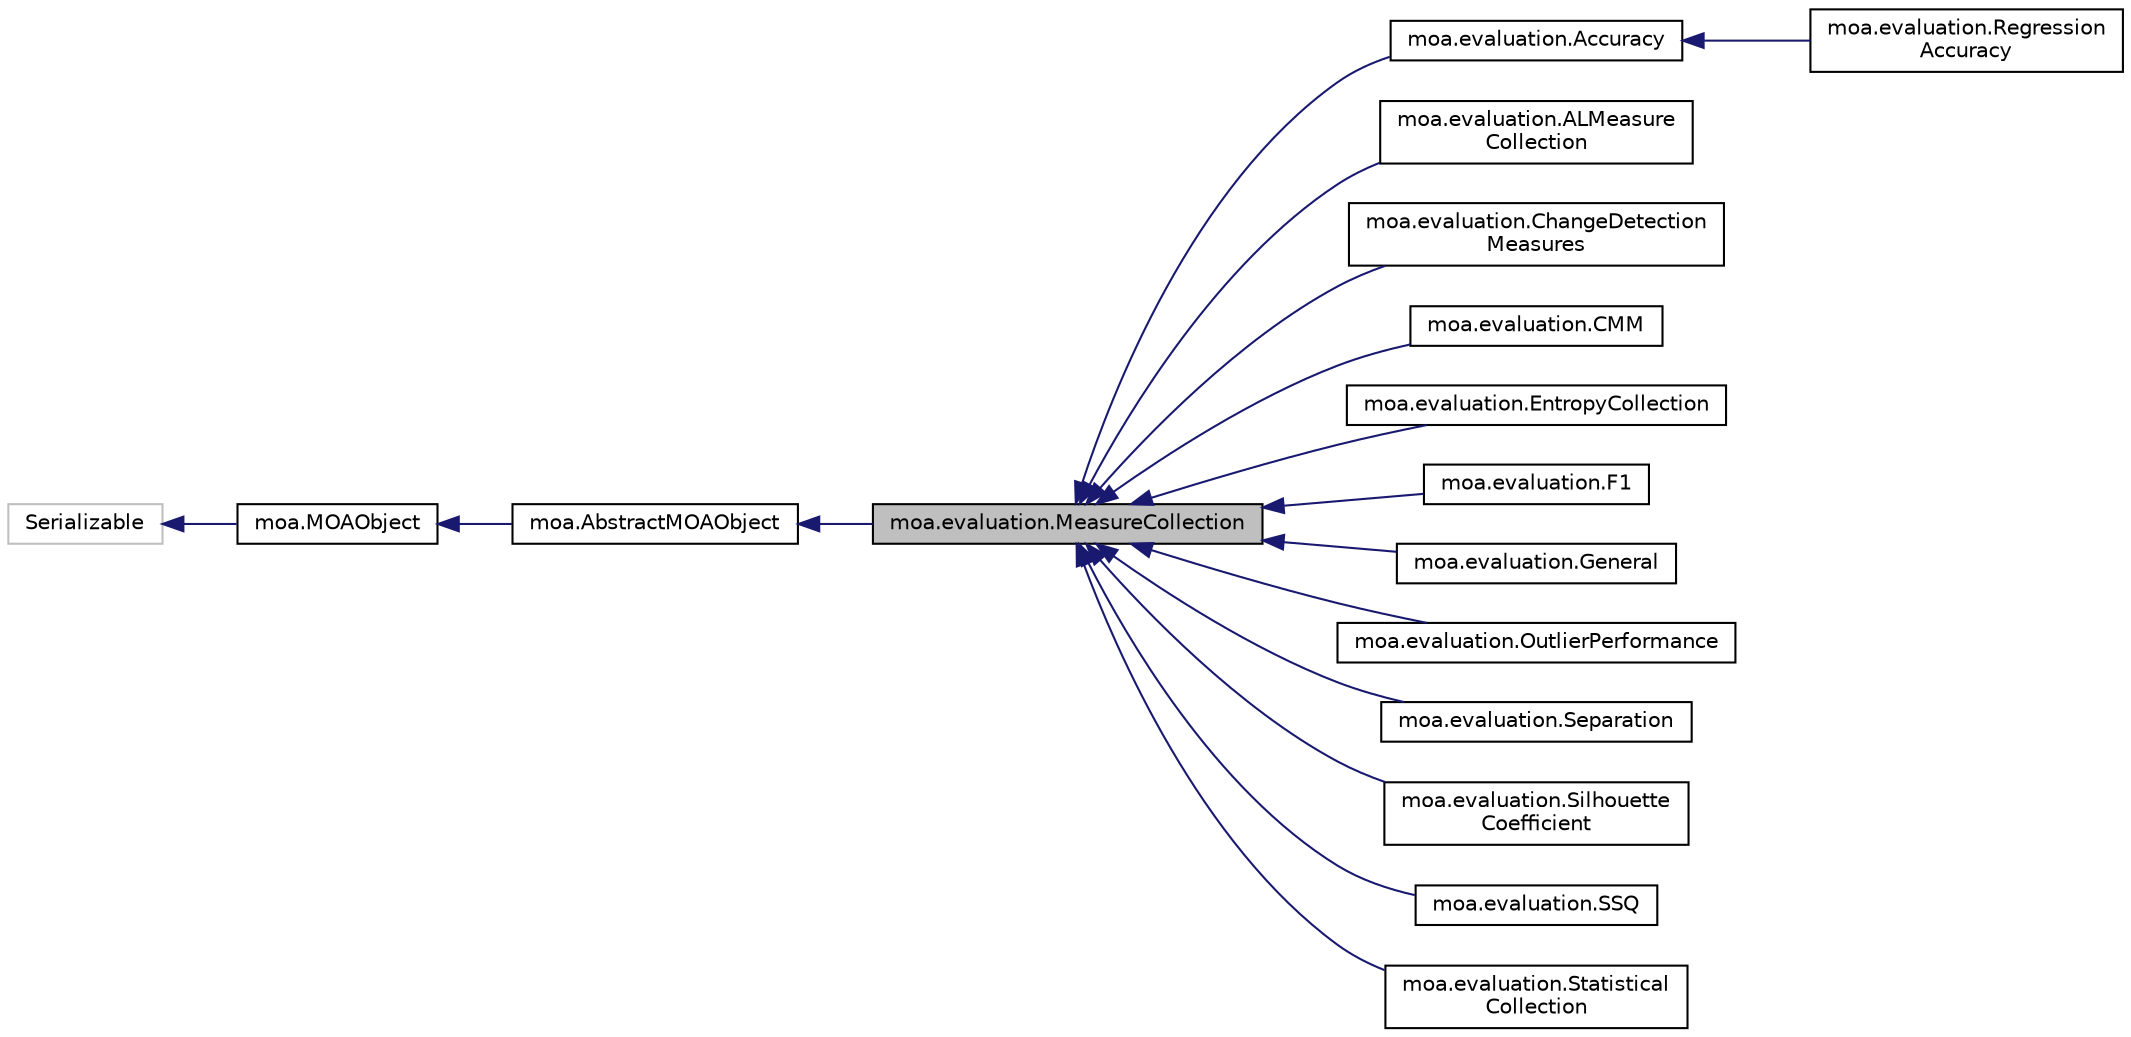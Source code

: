 digraph "moa.evaluation.MeasureCollection"
{
 // LATEX_PDF_SIZE
  edge [fontname="Helvetica",fontsize="10",labelfontname="Helvetica",labelfontsize="10"];
  node [fontname="Helvetica",fontsize="10",shape=record];
  rankdir="LR";
  Node1 [label="moa.evaluation.MeasureCollection",height=0.2,width=0.4,color="black", fillcolor="grey75", style="filled", fontcolor="black",tooltip=" "];
  Node2 -> Node1 [dir="back",color="midnightblue",fontsize="10",style="solid",fontname="Helvetica"];
  Node2 [label="moa.AbstractMOAObject",height=0.2,width=0.4,color="black", fillcolor="white", style="filled",URL="$classmoa_1_1_abstract_m_o_a_object.html",tooltip=" "];
  Node3 -> Node2 [dir="back",color="midnightblue",fontsize="10",style="solid",fontname="Helvetica"];
  Node3 [label="moa.MOAObject",height=0.2,width=0.4,color="black", fillcolor="white", style="filled",URL="$interfacemoa_1_1_m_o_a_object.html",tooltip=" "];
  Node4 -> Node3 [dir="back",color="midnightblue",fontsize="10",style="solid",fontname="Helvetica"];
  Node4 [label="Serializable",height=0.2,width=0.4,color="grey75", fillcolor="white", style="filled",tooltip=" "];
  Node1 -> Node5 [dir="back",color="midnightblue",fontsize="10",style="solid",fontname="Helvetica"];
  Node5 [label="moa.evaluation.Accuracy",height=0.2,width=0.4,color="black", fillcolor="white", style="filled",URL="$classmoa_1_1evaluation_1_1_accuracy.html",tooltip=" "];
  Node5 -> Node6 [dir="back",color="midnightblue",fontsize="10",style="solid",fontname="Helvetica"];
  Node6 [label="moa.evaluation.Regression\lAccuracy",height=0.2,width=0.4,color="black", fillcolor="white", style="filled",URL="$classmoa_1_1evaluation_1_1_regression_accuracy.html",tooltip=" "];
  Node1 -> Node7 [dir="back",color="midnightblue",fontsize="10",style="solid",fontname="Helvetica"];
  Node7 [label="moa.evaluation.ALMeasure\lCollection",height=0.2,width=0.4,color="black", fillcolor="white", style="filled",URL="$classmoa_1_1evaluation_1_1_a_l_measure_collection.html",tooltip=" "];
  Node1 -> Node8 [dir="back",color="midnightblue",fontsize="10",style="solid",fontname="Helvetica"];
  Node8 [label="moa.evaluation.ChangeDetection\lMeasures",height=0.2,width=0.4,color="black", fillcolor="white", style="filled",URL="$classmoa_1_1evaluation_1_1_change_detection_measures.html",tooltip=" "];
  Node1 -> Node9 [dir="back",color="midnightblue",fontsize="10",style="solid",fontname="Helvetica"];
  Node9 [label="moa.evaluation.CMM",height=0.2,width=0.4,color="black", fillcolor="white", style="filled",URL="$classmoa_1_1evaluation_1_1_c_m_m.html",tooltip=" "];
  Node1 -> Node10 [dir="back",color="midnightblue",fontsize="10",style="solid",fontname="Helvetica"];
  Node10 [label="moa.evaluation.EntropyCollection",height=0.2,width=0.4,color="black", fillcolor="white", style="filled",URL="$classmoa_1_1evaluation_1_1_entropy_collection.html",tooltip=" "];
  Node1 -> Node11 [dir="back",color="midnightblue",fontsize="10",style="solid",fontname="Helvetica"];
  Node11 [label="moa.evaluation.F1",height=0.2,width=0.4,color="black", fillcolor="white", style="filled",URL="$classmoa_1_1evaluation_1_1_f1.html",tooltip=" "];
  Node1 -> Node12 [dir="back",color="midnightblue",fontsize="10",style="solid",fontname="Helvetica"];
  Node12 [label="moa.evaluation.General",height=0.2,width=0.4,color="black", fillcolor="white", style="filled",URL="$classmoa_1_1evaluation_1_1_general.html",tooltip=" "];
  Node1 -> Node13 [dir="back",color="midnightblue",fontsize="10",style="solid",fontname="Helvetica"];
  Node13 [label="moa.evaluation.OutlierPerformance",height=0.2,width=0.4,color="black", fillcolor="white", style="filled",URL="$classmoa_1_1evaluation_1_1_outlier_performance.html",tooltip=" "];
  Node1 -> Node14 [dir="back",color="midnightblue",fontsize="10",style="solid",fontname="Helvetica"];
  Node14 [label="moa.evaluation.Separation",height=0.2,width=0.4,color="black", fillcolor="white", style="filled",URL="$classmoa_1_1evaluation_1_1_separation.html",tooltip=" "];
  Node1 -> Node15 [dir="back",color="midnightblue",fontsize="10",style="solid",fontname="Helvetica"];
  Node15 [label="moa.evaluation.Silhouette\lCoefficient",height=0.2,width=0.4,color="black", fillcolor="white", style="filled",URL="$classmoa_1_1evaluation_1_1_silhouette_coefficient.html",tooltip=" "];
  Node1 -> Node16 [dir="back",color="midnightblue",fontsize="10",style="solid",fontname="Helvetica"];
  Node16 [label="moa.evaluation.SSQ",height=0.2,width=0.4,color="black", fillcolor="white", style="filled",URL="$classmoa_1_1evaluation_1_1_s_s_q.html",tooltip=" "];
  Node1 -> Node17 [dir="back",color="midnightblue",fontsize="10",style="solid",fontname="Helvetica"];
  Node17 [label="moa.evaluation.Statistical\lCollection",height=0.2,width=0.4,color="black", fillcolor="white", style="filled",URL="$classmoa_1_1evaluation_1_1_statistical_collection.html",tooltip=" "];
}
